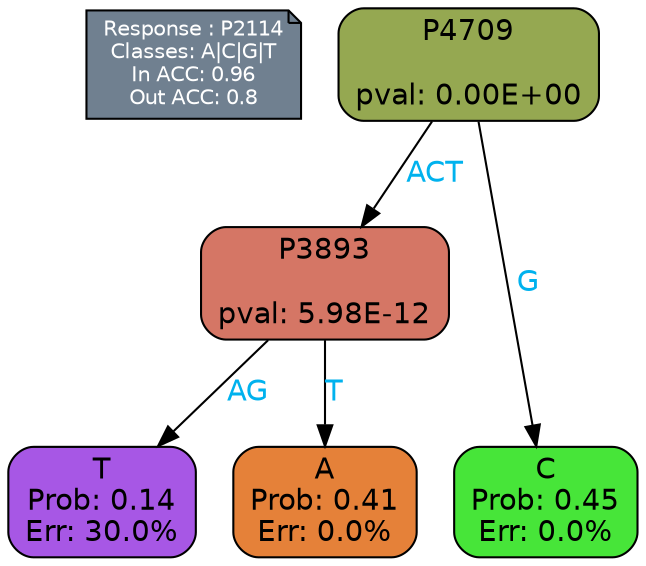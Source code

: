 digraph Tree {
node [shape=box, style="filled, rounded", color="black", fontname=helvetica] ;
graph [ranksep=equally, splines=polylines, bgcolor=transparent, dpi=600] ;
edge [fontname=helvetica] ;
LEGEND [label="Response : P2114
Classes: A|C|G|T
In ACC: 0.96
Out ACC: 0.8
",shape=note,align=left,style=filled,fillcolor="slategray",fontcolor="white",fontsize=10];1 [label="P4709

pval: 0.00E+00", fillcolor="#95a851"] ;
2 [label="P3893

pval: 5.98E-12", fillcolor="#d57665"] ;
3 [label="T
Prob: 0.14
Err: 30.0%", fillcolor="#a757e5"] ;
4 [label="A
Prob: 0.41
Err: 0.0%", fillcolor="#e58139"] ;
5 [label="C
Prob: 0.45
Err: 0.0%", fillcolor="#47e539"] ;
1 -> 2 [label="ACT",fontcolor=deepskyblue2] ;
1 -> 5 [label="G",fontcolor=deepskyblue2] ;
2 -> 3 [label="AG",fontcolor=deepskyblue2] ;
2 -> 4 [label="T",fontcolor=deepskyblue2] ;
{rank = same; 3;4;5;}{rank = same; LEGEND;1;}}